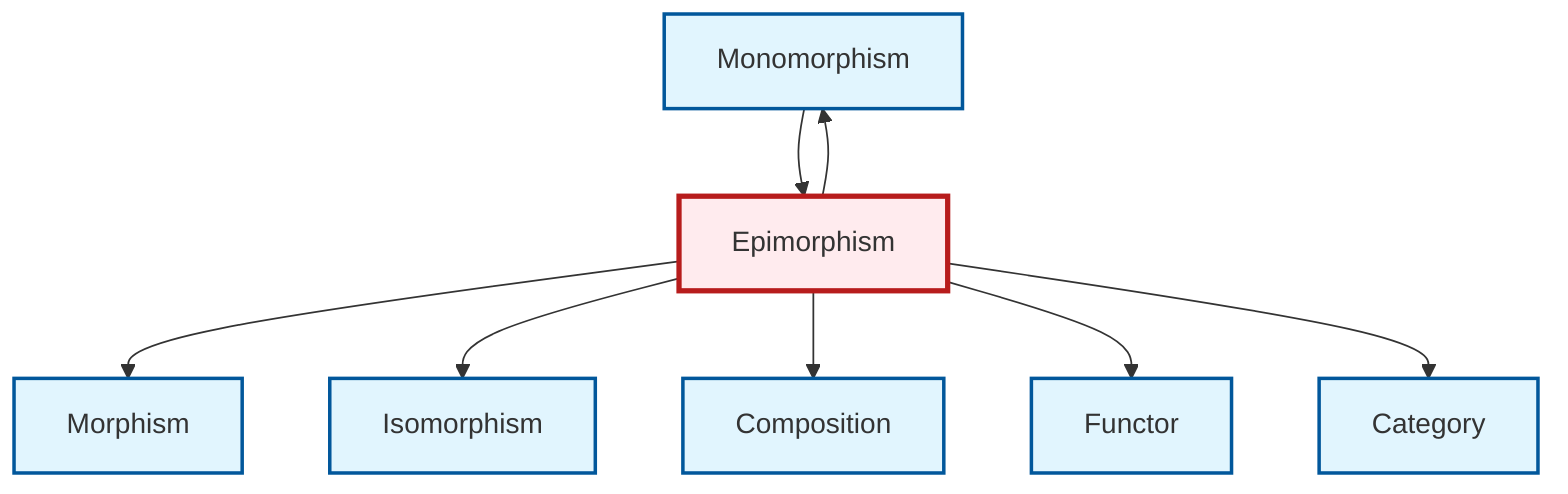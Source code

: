 graph TD
    classDef definition fill:#e1f5fe,stroke:#01579b,stroke-width:2px
    classDef theorem fill:#f3e5f5,stroke:#4a148c,stroke-width:2px
    classDef axiom fill:#fff3e0,stroke:#e65100,stroke-width:2px
    classDef example fill:#e8f5e9,stroke:#1b5e20,stroke-width:2px
    classDef current fill:#ffebee,stroke:#b71c1c,stroke-width:3px
    def-isomorphism["Isomorphism"]:::definition
    def-functor["Functor"]:::definition
    def-monomorphism["Monomorphism"]:::definition
    def-composition["Composition"]:::definition
    def-morphism["Morphism"]:::definition
    def-category["Category"]:::definition
    def-epimorphism["Epimorphism"]:::definition
    def-epimorphism --> def-morphism
    def-epimorphism --> def-monomorphism
    def-monomorphism --> def-epimorphism
    def-epimorphism --> def-isomorphism
    def-epimorphism --> def-composition
    def-epimorphism --> def-functor
    def-epimorphism --> def-category
    class def-epimorphism current
